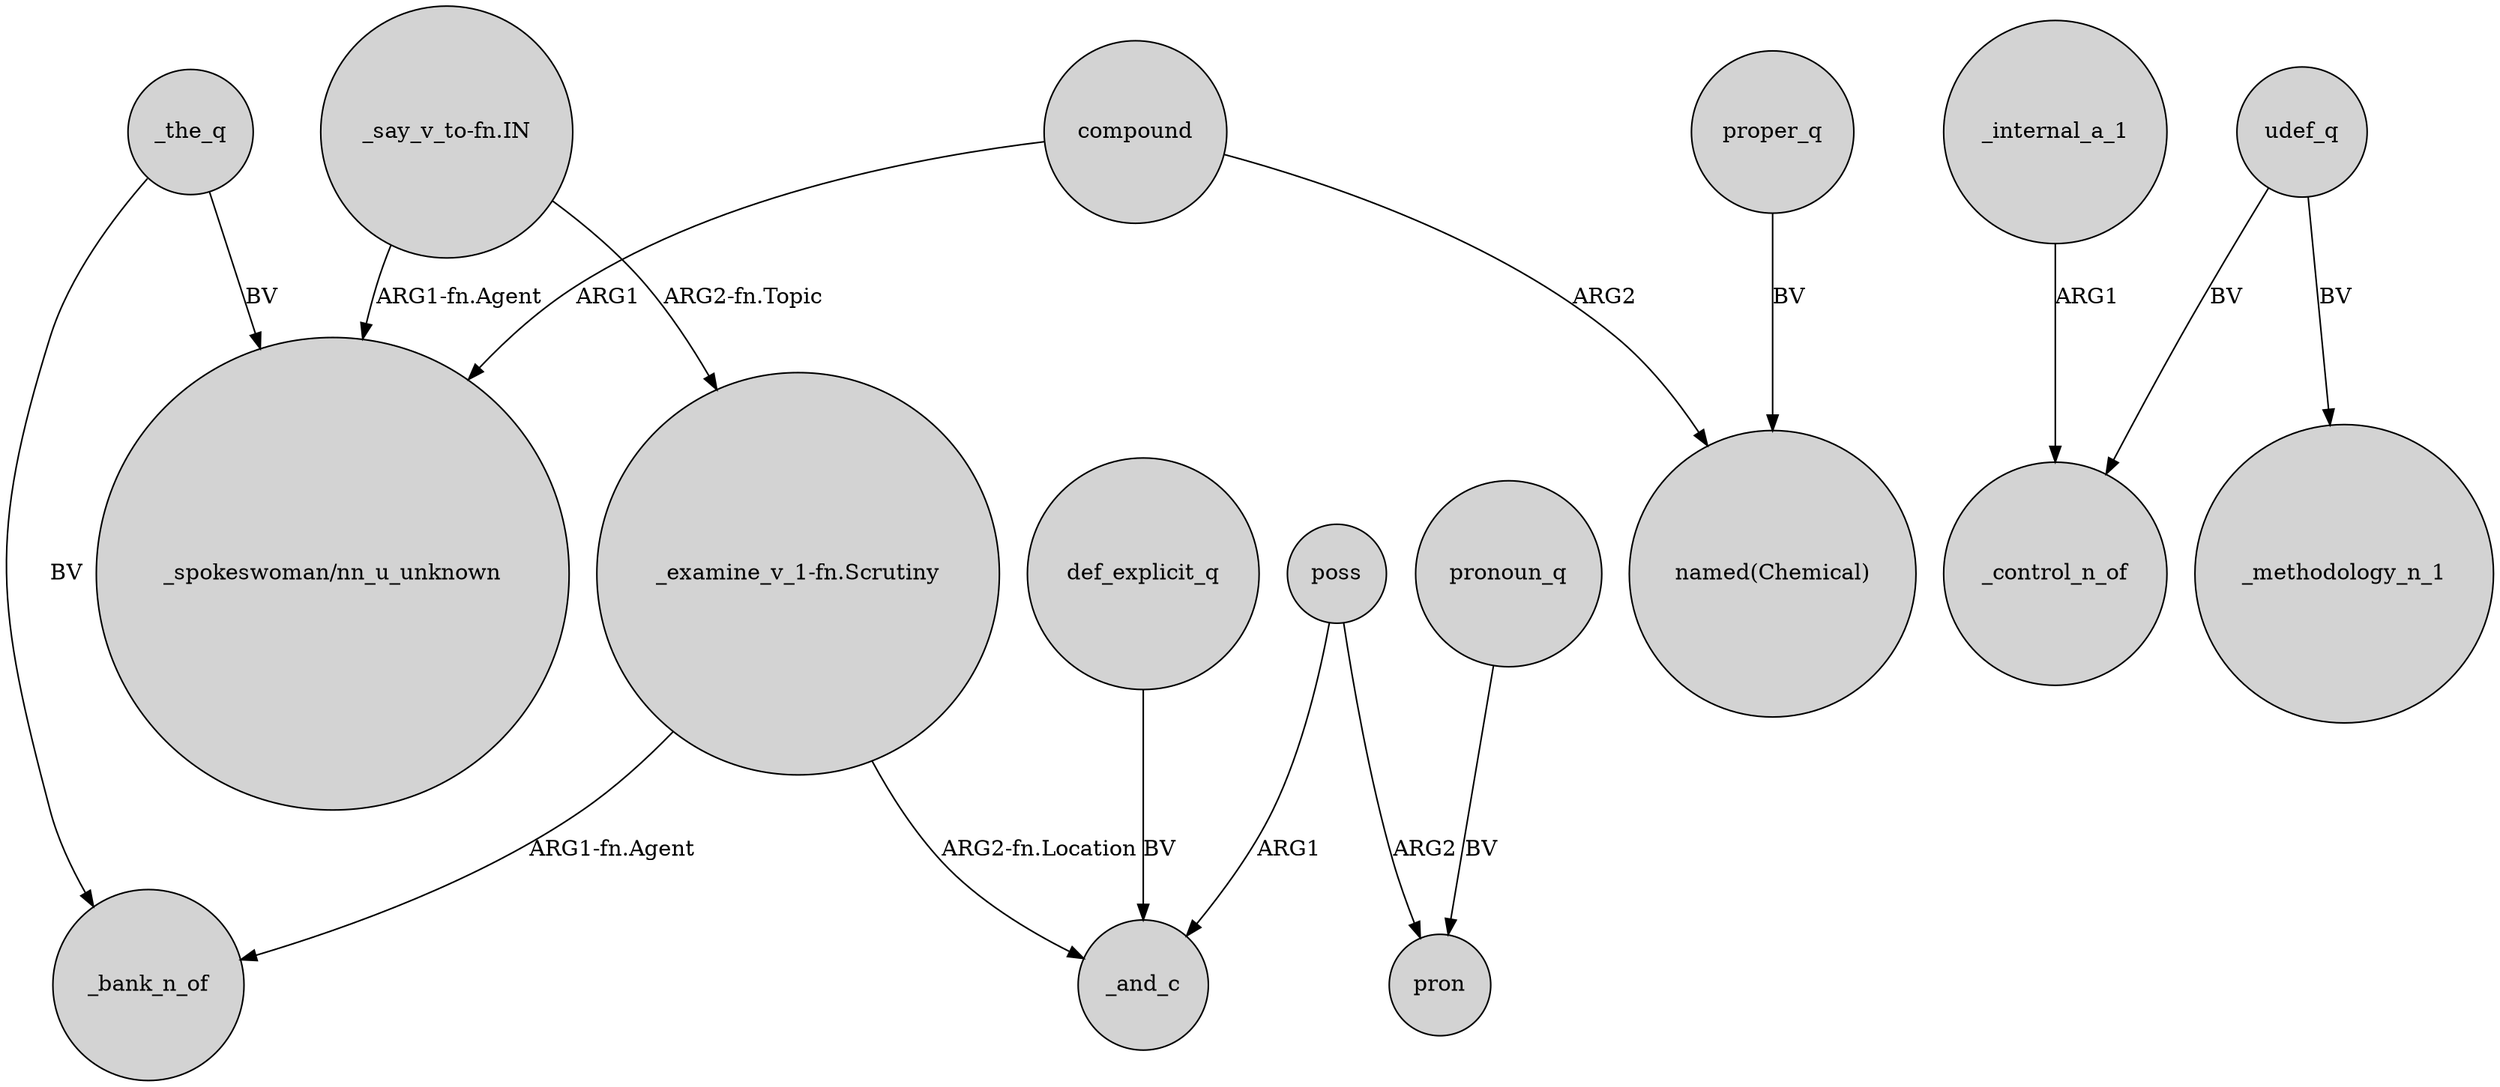 digraph {
	node [shape=circle style=filled]
	_the_q -> _bank_n_of [label=BV]
	"_examine_v_1-fn.Scrutiny" -> _bank_n_of [label="ARG1-fn.Agent"]
	_internal_a_1 -> _control_n_of [label=ARG1]
	_the_q -> "_spokeswoman/nn_u_unknown" [label=BV]
	poss -> pron [label=ARG2]
	poss -> _and_c [label=ARG1]
	proper_q -> "named(Chemical)" [label=BV]
	"_say_v_to-fn.IN" -> "_examine_v_1-fn.Scrutiny" [label="ARG2-fn.Topic"]
	"_say_v_to-fn.IN" -> "_spokeswoman/nn_u_unknown" [label="ARG1-fn.Agent"]
	compound -> "named(Chemical)" [label=ARG2]
	compound -> "_spokeswoman/nn_u_unknown" [label=ARG1]
	def_explicit_q -> _and_c [label=BV]
	udef_q -> _control_n_of [label=BV]
	udef_q -> _methodology_n_1 [label=BV]
	"_examine_v_1-fn.Scrutiny" -> _and_c [label="ARG2-fn.Location"]
	pronoun_q -> pron [label=BV]
}
